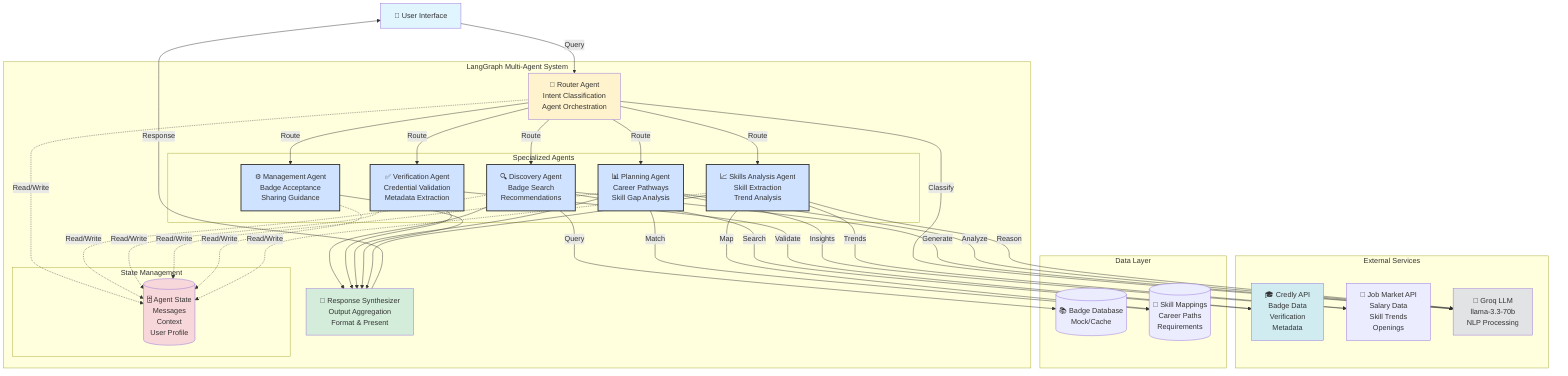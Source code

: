 graph TB
    User[👤 User Interface]
    
    subgraph "LangGraph Multi-Agent System"
        Router[🎯 Router Agent<br/>Intent Classification<br/>Agent Orchestration]
        
        subgraph "Specialized Agents"
            Discovery[🔍 Discovery Agent<br/>Badge Search<br/>Recommendations]
            Verification[✅ Verification Agent<br/>Credential Validation<br/>Metadata Extraction]
            Planning[📊 Planning Agent<br/>Career Pathways<br/>Skill Gap Analysis]
            Management[⚙️ Management Agent<br/>Badge Acceptance<br/>Sharing Guidance]
            Skills[📈 Skills Analysis Agent<br/>Skill Extraction<br/>Trend Analysis]
        end
        
        Synthesizer[🔄 Response Synthesizer<br/>Output Aggregation<br/>Format & Present]
        
        subgraph "State Management"
            State[(🗄️ Agent State<br/>Messages<br/>Context<br/>User Profile)]
        end
    end
    
    subgraph "External Services"
        CredlyAPI[🎓 Credly API<br/>Badge Data<br/>Verification<br/>Metadata]
        JobAPI[💼 Job Market API<br/>Salary Data<br/>Skill Trends<br/>Openings]
        LLM[🤖 Groq LLM<br/>llama-3.3-70b<br/>NLP Processing]
    end
    
    subgraph "Data Layer"
        BadgeDB[(📚 Badge Database<br/>Mock/Cache)]
        SkillDB[(🎯 Skill Mappings<br/>Career Paths<br/>Requirements)]
    end
    
    User -->|Query| Router
    Router -->|Route| Discovery
    Router -->|Route| Verification
    Router -->|Route| Planning
    Router -->|Route| Management
    Router -->|Route| Skills
    
    Discovery --> Synthesizer
    Verification --> Synthesizer
    Planning --> Synthesizer
    Management --> Synthesizer
    Skills --> Synthesizer
    
    Synthesizer -->|Response| User
    
    Router -.->|Read/Write| State
    Discovery -.->|Read/Write| State
    Verification -.->|Read/Write| State
    Planning -.->|Read/Write| State
    Management -.->|Read/Write| State
    Skills -.->|Read/Write| State
    
    Discovery -->|Search| CredlyAPI
    Discovery -->|Query| BadgeDB
    Verification -->|Validate| CredlyAPI
    Planning -->|Insights| JobAPI
    Planning -->|Match| SkillDB
    Skills -->|Trends| JobAPI
    Skills -->|Map| SkillDB
    
    Router -->|Classify| LLM
    Discovery -->|Generate| LLM
    Planning -->|Analyze| LLM
    Skills -->|Reason| LLM
    
    style User fill:#e1f5ff
    style Router fill:#fff3cd
    style Synthesizer fill:#d4edda
    style State fill:#f8d7da
    style CredlyAPI fill:#d1ecf1
    style LLM fill:#e2e3e5
    
    classDef agentStyle fill:#cfe2ff,stroke:#333,stroke-width:2px
    class Discovery,Verification,Planning,Management,Skills agentStyle